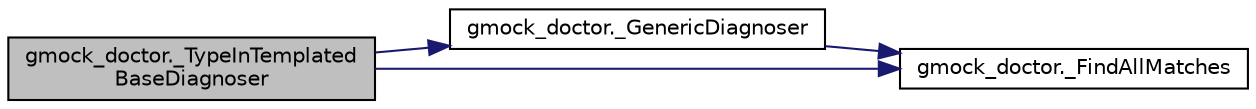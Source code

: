 digraph "gmock_doctor._TypeInTemplatedBaseDiagnoser"
{
  edge [fontname="Helvetica",fontsize="10",labelfontname="Helvetica",labelfontsize="10"];
  node [fontname="Helvetica",fontsize="10",shape=record];
  rankdir="LR";
  Node70 [label="gmock_doctor._TypeInTemplated\lBaseDiagnoser",height=0.2,width=0.4,color="black", fillcolor="grey75", style="filled", fontcolor="black"];
  Node70 -> Node71 [color="midnightblue",fontsize="10",style="solid",fontname="Helvetica"];
  Node71 [label="gmock_doctor._GenericDiagnoser",height=0.2,width=0.4,color="black", fillcolor="white", style="filled",URL="$da/d9f/namespacegmock__doctor.html#af5023d3e12d1f4a7171c6b035783de84"];
  Node71 -> Node72 [color="midnightblue",fontsize="10",style="solid",fontname="Helvetica"];
  Node72 [label="gmock_doctor._FindAllMatches",height=0.2,width=0.4,color="black", fillcolor="white", style="filled",URL="$da/d9f/namespacegmock__doctor.html#af9f6b7d876afcfe52864f2b928f5e6ab"];
  Node70 -> Node72 [color="midnightblue",fontsize="10",style="solid",fontname="Helvetica"];
}
